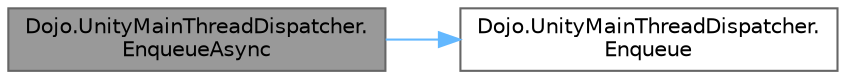 digraph "Dojo.UnityMainThreadDispatcher.EnqueueAsync"
{
 // LATEX_PDF_SIZE
  bgcolor="transparent";
  edge [fontname=Helvetica,fontsize=10,labelfontname=Helvetica,labelfontsize=10];
  node [fontname=Helvetica,fontsize=10,shape=box,height=0.2,width=0.4];
  rankdir="LR";
  Node1 [id="Node000001",label="Dojo.UnityMainThreadDispatcher.\lEnqueueAsync",height=0.2,width=0.4,color="gray40", fillcolor="grey60", style="filled", fontcolor="black",tooltip="Locks the queue and adds the Action to the queue, returning a Task which is completed when the action..."];
  Node1 -> Node2 [id="edge1_Node000001_Node000002",color="steelblue1",style="solid",tooltip=" "];
  Node2 [id="Node000002",label="Dojo.UnityMainThreadDispatcher.\lEnqueue",height=0.2,width=0.4,color="grey40", fillcolor="white", style="filled",URL="$class_dojo_1_1_unity_main_thread_dispatcher.html#afbe1b40ffccb47ba2ccbdcdcb81ea094",tooltip="Locks the queue and adds the IEnumerator to the queue."];
}
